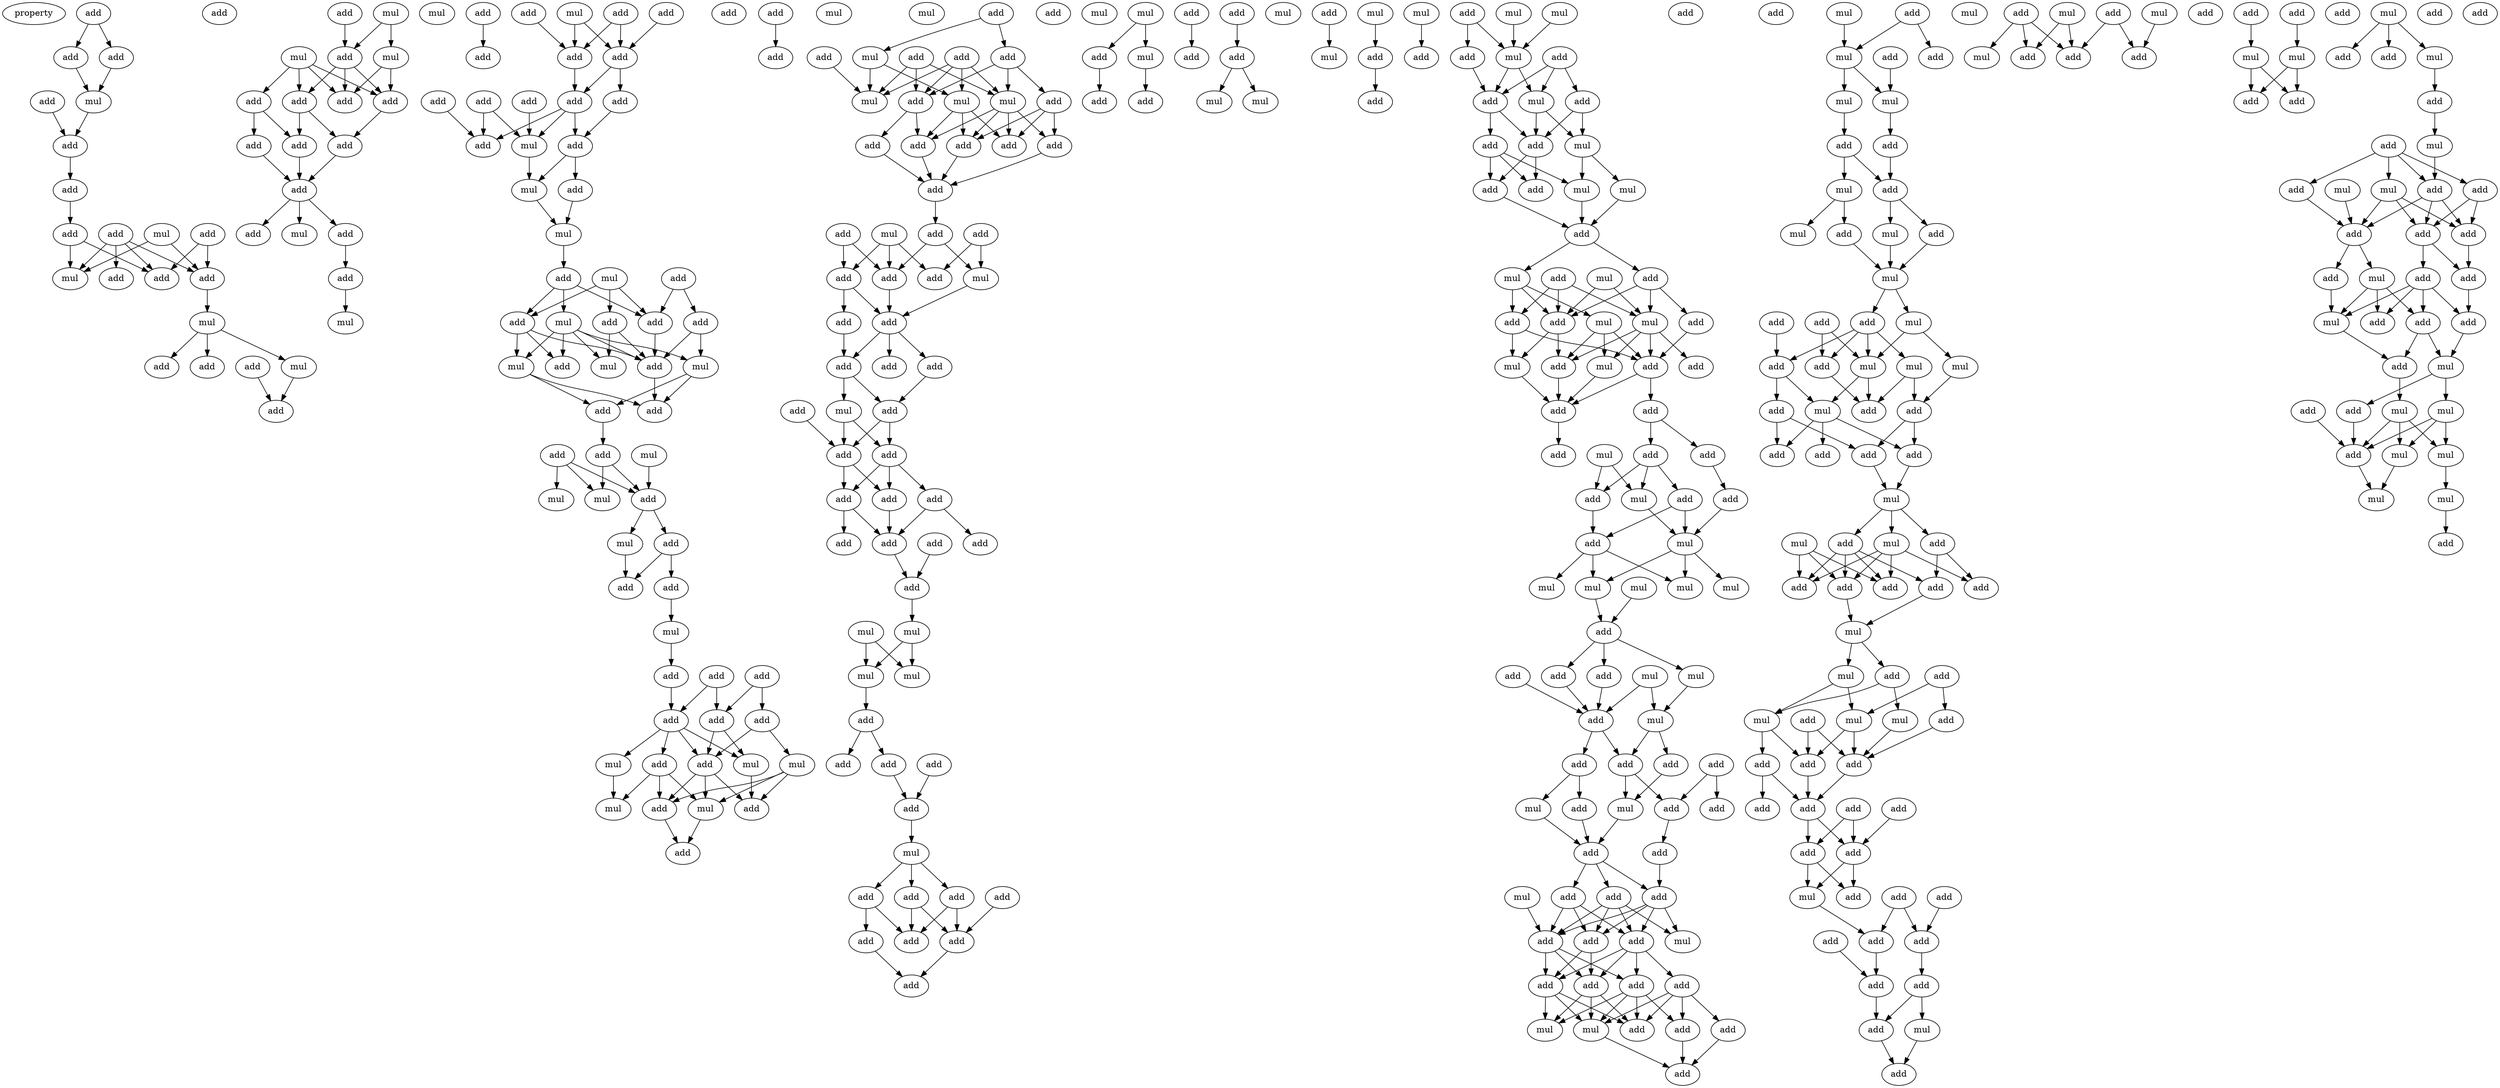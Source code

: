 digraph {
    node [fontcolor=black]
    property [mul=2,lf=1.1]
    0 [ label = add ];
    1 [ label = add ];
    2 [ label = add ];
    3 [ label = add ];
    4 [ label = mul ];
    5 [ label = add ];
    6 [ label = add ];
    7 [ label = add ];
    8 [ label = add ];
    9 [ label = mul ];
    10 [ label = add ];
    11 [ label = add ];
    12 [ label = mul ];
    13 [ label = add ];
    14 [ label = add ];
    15 [ label = mul ];
    16 [ label = add ];
    17 [ label = add ];
    18 [ label = add ];
    19 [ label = add ];
    20 [ label = mul ];
    21 [ label = add ];
    22 [ label = add ];
    23 [ label = mul ];
    24 [ label = mul ];
    25 [ label = mul ];
    26 [ label = add ];
    27 [ label = add ];
    28 [ label = add ];
    29 [ label = add ];
    30 [ label = add ];
    31 [ label = add ];
    32 [ label = add ];
    33 [ label = add ];
    34 [ label = add ];
    35 [ label = add ];
    36 [ label = mul ];
    37 [ label = mul ];
    38 [ label = add ];
    39 [ label = add ];
    40 [ label = add ];
    41 [ label = mul ];
    42 [ label = add ];
    43 [ label = add ];
    44 [ label = mul ];
    45 [ label = add ];
    46 [ label = add ];
    47 [ label = add ];
    48 [ label = add ];
    49 [ label = add ];
    50 [ label = add ];
    51 [ label = add ];
    52 [ label = add ];
    53 [ label = add ];
    54 [ label = add ];
    55 [ label = add ];
    56 [ label = add ];
    57 [ label = mul ];
    58 [ label = add ];
    59 [ label = add ];
    60 [ label = add ];
    61 [ label = mul ];
    62 [ label = mul ];
    63 [ label = mul ];
    64 [ label = add ];
    65 [ label = mul ];
    66 [ label = add ];
    67 [ label = mul ];
    68 [ label = add ];
    69 [ label = add ];
    70 [ label = add ];
    71 [ label = add ];
    72 [ label = add ];
    73 [ label = mul ];
    74 [ label = mul ];
    75 [ label = add ];
    76 [ label = mul ];
    77 [ label = add ];
    78 [ label = add ];
    79 [ label = mul ];
    80 [ label = add ];
    81 [ label = add ];
    82 [ label = mul ];
    83 [ label = mul ];
    84 [ label = add ];
    85 [ label = mul ];
    86 [ label = add ];
    87 [ label = mul ];
    88 [ label = add ];
    89 [ label = add ];
    90 [ label = mul ];
    91 [ label = add ];
    92 [ label = add ];
    93 [ label = add ];
    94 [ label = add ];
    95 [ label = add ];
    96 [ label = add ];
    97 [ label = add ];
    98 [ label = mul ];
    99 [ label = mul ];
    100 [ label = add ];
    101 [ label = mul ];
    102 [ label = mul ];
    103 [ label = add ];
    104 [ label = add ];
    105 [ label = mul ];
    106 [ label = add ];
    107 [ label = add ];
    108 [ label = add ];
    109 [ label = add ];
    110 [ label = add ];
    111 [ label = add ];
    112 [ label = mul ];
    113 [ label = mul ];
    114 [ label = add ];
    115 [ label = mul ];
    116 [ label = mul ];
    117 [ label = add ];
    118 [ label = add ];
    119 [ label = add ];
    120 [ label = add ];
    121 [ label = add ];
    122 [ label = add ];
    123 [ label = add ];
    124 [ label = mul ];
    125 [ label = add ];
    126 [ label = add ];
    127 [ label = add ];
    128 [ label = add ];
    129 [ label = mul ];
    130 [ label = add ];
    131 [ label = add ];
    132 [ label = add ];
    133 [ label = add ];
    134 [ label = add ];
    135 [ label = add ];
    136 [ label = add ];
    137 [ label = add ];
    138 [ label = add ];
    139 [ label = add ];
    140 [ label = mul ];
    141 [ label = add ];
    142 [ label = add ];
    143 [ label = add ];
    144 [ label = add ];
    145 [ label = add ];
    146 [ label = add ];
    147 [ label = add ];
    148 [ label = add ];
    149 [ label = add ];
    150 [ label = add ];
    151 [ label = mul ];
    152 [ label = mul ];
    153 [ label = mul ];
    154 [ label = mul ];
    155 [ label = mul ];
    156 [ label = add ];
    157 [ label = add ];
    158 [ label = add ];
    159 [ label = add ];
    160 [ label = add ];
    161 [ label = mul ];
    162 [ label = add ];
    163 [ label = add ];
    164 [ label = add ];
    165 [ label = add ];
    166 [ label = add ];
    167 [ label = add ];
    168 [ label = add ];
    169 [ label = add ];
    170 [ label = mul ];
    171 [ label = add ];
    172 [ label = add ];
    173 [ label = mul ];
    174 [ label = add ];
    175 [ label = add ];
    176 [ label = add ];
    177 [ label = add ];
    178 [ label = add ];
    179 [ label = mul ];
    180 [ label = mul ];
    181 [ label = mul ];
    182 [ label = add ];
    183 [ label = mul ];
    184 [ label = mul ];
    185 [ label = add ];
    186 [ label = add ];
    187 [ label = mul ];
    188 [ label = add ];
    189 [ label = mul ];
    190 [ label = mul ];
    191 [ label = add ];
    192 [ label = mul ];
    193 [ label = add ];
    194 [ label = add ];
    195 [ label = add ];
    196 [ label = add ];
    197 [ label = mul ];
    198 [ label = add ];
    199 [ label = mul ];
    200 [ label = add ];
    201 [ label = add ];
    202 [ label = mul ];
    203 [ label = add ];
    204 [ label = add ];
    205 [ label = mul ];
    206 [ label = add ];
    207 [ label = mul ];
    208 [ label = add ];
    209 [ label = add ];
    210 [ label = mul ];
    211 [ label = add ];
    212 [ label = add ];
    213 [ label = mul ];
    214 [ label = mul ];
    215 [ label = add ];
    216 [ label = add ];
    217 [ label = add ];
    218 [ label = mul ];
    219 [ label = add ];
    220 [ label = mul ];
    221 [ label = add ];
    222 [ label = add ];
    223 [ label = add ];
    224 [ label = add ];
    225 [ label = mul ];
    226 [ label = add ];
    227 [ label = add ];
    228 [ label = mul ];
    229 [ label = add ];
    230 [ label = add ];
    231 [ label = mul ];
    232 [ label = add ];
    233 [ label = mul ];
    234 [ label = mul ];
    235 [ label = mul ];
    236 [ label = mul ];
    237 [ label = mul ];
    238 [ label = add ];
    239 [ label = mul ];
    240 [ label = add ];
    241 [ label = add ];
    242 [ label = mul ];
    243 [ label = add ];
    244 [ label = mul ];
    245 [ label = add ];
    246 [ label = add ];
    247 [ label = add ];
    248 [ label = add ];
    249 [ label = add ];
    250 [ label = add ];
    251 [ label = add ];
    252 [ label = mul ];
    253 [ label = mul ];
    254 [ label = add ];
    255 [ label = add ];
    256 [ label = add ];
    257 [ label = mul ];
    258 [ label = add ];
    259 [ label = add ];
    260 [ label = add ];
    261 [ label = mul ];
    262 [ label = add ];
    263 [ label = add ];
    264 [ label = add ];
    265 [ label = add ];
    266 [ label = add ];
    267 [ label = add ];
    268 [ label = add ];
    269 [ label = add ];
    270 [ label = mul ];
    271 [ label = mul ];
    272 [ label = add ];
    273 [ label = add ];
    274 [ label = add ];
    275 [ label = add ];
    276 [ label = mul ];
    277 [ label = add ];
    278 [ label = mul ];
    279 [ label = add ];
    280 [ label = add ];
    281 [ label = mul ];
    282 [ label = mul ];
    283 [ label = add ];
    284 [ label = mul ];
    285 [ label = add ];
    286 [ label = add ];
    287 [ label = mul ];
    288 [ label = mul ];
    289 [ label = mul ];
    290 [ label = add ];
    291 [ label = add ];
    292 [ label = mul ];
    293 [ label = add ];
    294 [ label = add ];
    295 [ label = mul ];
    296 [ label = add ];
    297 [ label = mul ];
    298 [ label = add ];
    299 [ label = add ];
    300 [ label = mul ];
    301 [ label = mul ];
    302 [ label = mul ];
    303 [ label = add ];
    304 [ label = add ];
    305 [ label = add ];
    306 [ label = add ];
    307 [ label = add ];
    308 [ label = add ];
    309 [ label = add ];
    310 [ label = mul ];
    311 [ label = mul ];
    312 [ label = add ];
    313 [ label = mul ];
    314 [ label = add ];
    315 [ label = add ];
    316 [ label = add ];
    317 [ label = add ];
    318 [ label = add ];
    319 [ label = add ];
    320 [ label = mul ];
    321 [ label = mul ];
    322 [ label = add ];
    323 [ label = add ];
    324 [ label = mul ];
    325 [ label = mul ];
    326 [ label = mul ];
    327 [ label = add ];
    328 [ label = add ];
    329 [ label = add ];
    330 [ label = add ];
    331 [ label = add ];
    332 [ label = add ];
    333 [ label = add ];
    334 [ label = add ];
    335 [ label = add ];
    336 [ label = add ];
    337 [ label = add ];
    338 [ label = mul ];
    339 [ label = add ];
    340 [ label = add ];
    341 [ label = add ];
    342 [ label = add ];
    343 [ label = add ];
    344 [ label = add ];
    345 [ label = add ];
    346 [ label = add ];
    347 [ label = add ];
    348 [ label = mul ];
    349 [ label = add ];
    350 [ label = mul ];
    351 [ label = mul ];
    352 [ label = add ];
    353 [ label = add ];
    354 [ label = add ];
    355 [ label = mul ];
    356 [ label = add ];
    357 [ label = add ];
    358 [ label = add ];
    359 [ label = add ];
    360 [ label = add ];
    361 [ label = mul ];
    362 [ label = mul ];
    363 [ label = add ];
    364 [ label = add ];
    365 [ label = add ];
    366 [ label = mul ];
    367 [ label = add ];
    368 [ label = add ];
    369 [ label = add ];
    370 [ label = add ];
    371 [ label = mul ];
    372 [ label = add ];
    373 [ label = add ];
    374 [ label = mul ];
    375 [ label = add ];
    376 [ label = mul ];
    377 [ label = add ];
    378 [ label = add ];
    379 [ label = mul ];
    380 [ label = add ];
    381 [ label = add ];
    382 [ label = add ];
    383 [ label = add ];
    384 [ label = add ];
    385 [ label = mul ];
    386 [ label = add ];
    387 [ label = add ];
    388 [ label = mul ];
    389 [ label = add ];
    390 [ label = add ];
    391 [ label = mul ];
    392 [ label = add ];
    393 [ label = add ];
    394 [ label = mul ];
    395 [ label = add ];
    396 [ label = mul ];
    397 [ label = add ];
    398 [ label = mul ];
    399 [ label = mul ];
    400 [ label = mul ];
    401 [ label = mul ];
    402 [ label = add ];
    0 -> 1 [ name = 0 ];
    0 -> 2 [ name = 1 ];
    1 -> 4 [ name = 2 ];
    2 -> 4 [ name = 3 ];
    3 -> 5 [ name = 4 ];
    4 -> 5 [ name = 5 ];
    5 -> 6 [ name = 6 ];
    6 -> 7 [ name = 7 ];
    7 -> 12 [ name = 8 ];
    7 -> 13 [ name = 9 ];
    8 -> 11 [ name = 10 ];
    8 -> 12 [ name = 11 ];
    8 -> 13 [ name = 12 ];
    8 -> 14 [ name = 13 ];
    9 -> 12 [ name = 14 ];
    9 -> 14 [ name = 15 ];
    10 -> 13 [ name = 16 ];
    10 -> 14 [ name = 17 ];
    14 -> 15 [ name = 18 ];
    15 -> 17 [ name = 19 ];
    15 -> 19 [ name = 20 ];
    15 -> 20 [ name = 21 ];
    18 -> 21 [ name = 22 ];
    20 -> 21 [ name = 23 ];
    22 -> 26 [ name = 24 ];
    23 -> 24 [ name = 25 ];
    23 -> 26 [ name = 26 ];
    24 -> 27 [ name = 27 ];
    24 -> 30 [ name = 28 ];
    25 -> 27 [ name = 29 ];
    25 -> 28 [ name = 30 ];
    25 -> 29 [ name = 31 ];
    25 -> 30 [ name = 32 ];
    26 -> 27 [ name = 33 ];
    26 -> 29 [ name = 34 ];
    26 -> 30 [ name = 35 ];
    28 -> 31 [ name = 36 ];
    28 -> 32 [ name = 37 ];
    29 -> 31 [ name = 38 ];
    29 -> 33 [ name = 39 ];
    30 -> 33 [ name = 40 ];
    31 -> 34 [ name = 41 ];
    32 -> 34 [ name = 42 ];
    33 -> 34 [ name = 43 ];
    34 -> 35 [ name = 44 ];
    34 -> 36 [ name = 45 ];
    34 -> 38 [ name = 46 ];
    38 -> 39 [ name = 47 ];
    39 -> 41 [ name = 48 ];
    40 -> 42 [ name = 49 ];
    43 -> 48 [ name = 50 ];
    44 -> 48 [ name = 51 ];
    44 -> 49 [ name = 52 ];
    45 -> 49 [ name = 53 ];
    46 -> 48 [ name = 54 ];
    46 -> 49 [ name = 55 ];
    48 -> 52 [ name = 56 ];
    49 -> 51 [ name = 57 ];
    49 -> 52 [ name = 58 ];
    50 -> 55 [ name = 59 ];
    51 -> 56 [ name = 60 ];
    52 -> 55 [ name = 61 ];
    52 -> 56 [ name = 62 ];
    52 -> 57 [ name = 63 ];
    53 -> 55 [ name = 64 ];
    53 -> 57 [ name = 65 ];
    54 -> 57 [ name = 66 ];
    56 -> 60 [ name = 67 ];
    56 -> 61 [ name = 68 ];
    57 -> 61 [ name = 69 ];
    58 -> 59 [ name = 70 ];
    60 -> 62 [ name = 71 ];
    61 -> 62 [ name = 72 ];
    62 -> 64 [ name = 73 ];
    63 -> 69 [ name = 74 ];
    63 -> 70 [ name = 75 ];
    63 -> 71 [ name = 76 ];
    64 -> 67 [ name = 77 ];
    64 -> 69 [ name = 78 ];
    64 -> 70 [ name = 79 ];
    66 -> 68 [ name = 80 ];
    66 -> 70 [ name = 81 ];
    67 -> 72 [ name = 82 ];
    67 -> 73 [ name = 83 ];
    67 -> 74 [ name = 84 ];
    67 -> 75 [ name = 85 ];
    67 -> 76 [ name = 86 ];
    68 -> 72 [ name = 87 ];
    68 -> 74 [ name = 88 ];
    69 -> 72 [ name = 89 ];
    69 -> 75 [ name = 90 ];
    69 -> 76 [ name = 91 ];
    70 -> 72 [ name = 92 ];
    71 -> 72 [ name = 93 ];
    71 -> 73 [ name = 94 ];
    72 -> 77 [ name = 95 ];
    74 -> 77 [ name = 96 ];
    74 -> 78 [ name = 97 ];
    76 -> 77 [ name = 98 ];
    76 -> 78 [ name = 99 ];
    78 -> 80 [ name = 100 ];
    79 -> 84 [ name = 101 ];
    80 -> 82 [ name = 102 ];
    80 -> 84 [ name = 103 ];
    81 -> 82 [ name = 104 ];
    81 -> 83 [ name = 105 ];
    81 -> 84 [ name = 106 ];
    84 -> 86 [ name = 107 ];
    84 -> 87 [ name = 108 ];
    86 -> 88 [ name = 109 ];
    86 -> 89 [ name = 110 ];
    87 -> 88 [ name = 111 ];
    89 -> 90 [ name = 112 ];
    90 -> 92 [ name = 113 ];
    91 -> 95 [ name = 114 ];
    91 -> 96 [ name = 115 ];
    92 -> 95 [ name = 116 ];
    93 -> 94 [ name = 117 ];
    93 -> 96 [ name = 118 ];
    94 -> 98 [ name = 119 ];
    94 -> 100 [ name = 120 ];
    95 -> 97 [ name = 121 ];
    95 -> 99 [ name = 122 ];
    95 -> 100 [ name = 123 ];
    95 -> 101 [ name = 124 ];
    96 -> 100 [ name = 125 ];
    96 -> 101 [ name = 126 ];
    97 -> 102 [ name = 127 ];
    97 -> 104 [ name = 128 ];
    97 -> 105 [ name = 129 ];
    98 -> 102 [ name = 130 ];
    98 -> 103 [ name = 131 ];
    98 -> 104 [ name = 132 ];
    99 -> 105 [ name = 133 ];
    100 -> 102 [ name = 134 ];
    100 -> 103 [ name = 135 ];
    100 -> 104 [ name = 136 ];
    101 -> 103 [ name = 137 ];
    102 -> 106 [ name = 138 ];
    104 -> 106 [ name = 139 ];
    107 -> 108 [ name = 140 ];
    107 -> 112 [ name = 141 ];
    108 -> 114 [ name = 142 ];
    108 -> 116 [ name = 143 ];
    108 -> 117 [ name = 144 ];
    109 -> 113 [ name = 145 ];
    110 -> 113 [ name = 146 ];
    110 -> 116 [ name = 147 ];
    110 -> 117 [ name = 148 ];
    111 -> 113 [ name = 149 ];
    111 -> 115 [ name = 150 ];
    111 -> 116 [ name = 151 ];
    111 -> 117 [ name = 152 ];
    112 -> 113 [ name = 153 ];
    112 -> 115 [ name = 154 ];
    114 -> 118 [ name = 155 ];
    114 -> 119 [ name = 156 ];
    114 -> 120 [ name = 157 ];
    115 -> 118 [ name = 158 ];
    115 -> 120 [ name = 159 ];
    115 -> 122 [ name = 160 ];
    116 -> 118 [ name = 161 ];
    116 -> 119 [ name = 162 ];
    116 -> 120 [ name = 163 ];
    116 -> 122 [ name = 164 ];
    117 -> 121 [ name = 165 ];
    117 -> 122 [ name = 166 ];
    119 -> 123 [ name = 167 ];
    120 -> 123 [ name = 168 ];
    121 -> 123 [ name = 169 ];
    122 -> 123 [ name = 170 ];
    123 -> 127 [ name = 171 ];
    124 -> 128 [ name = 172 ];
    124 -> 130 [ name = 173 ];
    124 -> 131 [ name = 174 ];
    125 -> 128 [ name = 175 ];
    125 -> 131 [ name = 176 ];
    126 -> 129 [ name = 177 ];
    126 -> 130 [ name = 178 ];
    127 -> 128 [ name = 179 ];
    127 -> 129 [ name = 180 ];
    128 -> 133 [ name = 181 ];
    129 -> 133 [ name = 182 ];
    131 -> 132 [ name = 183 ];
    131 -> 133 [ name = 184 ];
    132 -> 135 [ name = 185 ];
    133 -> 135 [ name = 186 ];
    133 -> 136 [ name = 187 ];
    133 -> 137 [ name = 188 ];
    135 -> 139 [ name = 189 ];
    135 -> 140 [ name = 190 ];
    136 -> 139 [ name = 191 ];
    138 -> 141 [ name = 192 ];
    139 -> 141 [ name = 193 ];
    139 -> 142 [ name = 194 ];
    140 -> 141 [ name = 195 ];
    140 -> 142 [ name = 196 ];
    141 -> 144 [ name = 197 ];
    141 -> 145 [ name = 198 ];
    142 -> 143 [ name = 199 ];
    142 -> 144 [ name = 200 ];
    142 -> 145 [ name = 201 ];
    143 -> 147 [ name = 202 ];
    143 -> 149 [ name = 203 ];
    144 -> 146 [ name = 204 ];
    144 -> 147 [ name = 205 ];
    145 -> 147 [ name = 206 ];
    147 -> 150 [ name = 207 ];
    148 -> 150 [ name = 208 ];
    150 -> 153 [ name = 209 ];
    151 -> 154 [ name = 210 ];
    151 -> 155 [ name = 211 ];
    153 -> 154 [ name = 212 ];
    153 -> 155 [ name = 213 ];
    154 -> 156 [ name = 214 ];
    156 -> 157 [ name = 215 ];
    156 -> 158 [ name = 216 ];
    158 -> 160 [ name = 217 ];
    159 -> 160 [ name = 218 ];
    160 -> 161 [ name = 219 ];
    161 -> 163 [ name = 220 ];
    161 -> 164 [ name = 221 ];
    161 -> 165 [ name = 222 ];
    162 -> 168 [ name = 223 ];
    163 -> 166 [ name = 224 ];
    163 -> 167 [ name = 225 ];
    164 -> 167 [ name = 226 ];
    164 -> 168 [ name = 227 ];
    165 -> 167 [ name = 228 ];
    165 -> 168 [ name = 229 ];
    166 -> 169 [ name = 230 ];
    168 -> 169 [ name = 231 ];
    170 -> 171 [ name = 232 ];
    170 -> 173 [ name = 233 ];
    171 -> 174 [ name = 234 ];
    172 -> 176 [ name = 235 ];
    173 -> 175 [ name = 236 ];
    177 -> 178 [ name = 237 ];
    178 -> 180 [ name = 238 ];
    178 -> 181 [ name = 239 ];
    182 -> 183 [ name = 240 ];
    184 -> 185 [ name = 241 ];
    185 -> 186 [ name = 242 ];
    187 -> 188 [ name = 243 ];
    189 -> 192 [ name = 244 ];
    190 -> 192 [ name = 245 ];
    191 -> 192 [ name = 246 ];
    191 -> 194 [ name = 247 ];
    192 -> 195 [ name = 248 ];
    192 -> 197 [ name = 249 ];
    193 -> 195 [ name = 250 ];
    193 -> 196 [ name = 251 ];
    193 -> 197 [ name = 252 ];
    194 -> 195 [ name = 253 ];
    195 -> 198 [ name = 254 ];
    195 -> 200 [ name = 255 ];
    196 -> 198 [ name = 256 ];
    196 -> 199 [ name = 257 ];
    197 -> 198 [ name = 258 ];
    197 -> 199 [ name = 259 ];
    198 -> 201 [ name = 260 ];
    198 -> 203 [ name = 261 ];
    199 -> 202 [ name = 262 ];
    199 -> 205 [ name = 263 ];
    200 -> 201 [ name = 264 ];
    200 -> 203 [ name = 265 ];
    200 -> 205 [ name = 266 ];
    201 -> 206 [ name = 267 ];
    202 -> 206 [ name = 268 ];
    205 -> 206 [ name = 269 ];
    206 -> 207 [ name = 270 ];
    206 -> 208 [ name = 271 ];
    207 -> 211 [ name = 272 ];
    207 -> 213 [ name = 273 ];
    207 -> 215 [ name = 274 ];
    208 -> 212 [ name = 275 ];
    208 -> 214 [ name = 276 ];
    208 -> 215 [ name = 277 ];
    209 -> 211 [ name = 278 ];
    209 -> 214 [ name = 279 ];
    209 -> 215 [ name = 280 ];
    210 -> 214 [ name = 281 ];
    210 -> 215 [ name = 282 ];
    211 -> 217 [ name = 283 ];
    211 -> 220 [ name = 284 ];
    212 -> 217 [ name = 285 ];
    213 -> 216 [ name = 286 ];
    213 -> 217 [ name = 287 ];
    213 -> 218 [ name = 288 ];
    214 -> 216 [ name = 289 ];
    214 -> 217 [ name = 290 ];
    214 -> 218 [ name = 291 ];
    214 -> 219 [ name = 292 ];
    215 -> 216 [ name = 293 ];
    215 -> 220 [ name = 294 ];
    216 -> 221 [ name = 295 ];
    217 -> 221 [ name = 296 ];
    217 -> 222 [ name = 297 ];
    218 -> 221 [ name = 298 ];
    220 -> 221 [ name = 299 ];
    221 -> 224 [ name = 300 ];
    222 -> 223 [ name = 301 ];
    222 -> 226 [ name = 302 ];
    223 -> 227 [ name = 303 ];
    223 -> 228 [ name = 304 ];
    223 -> 230 [ name = 305 ];
    225 -> 227 [ name = 306 ];
    225 -> 228 [ name = 307 ];
    226 -> 229 [ name = 308 ];
    227 -> 232 [ name = 309 ];
    228 -> 231 [ name = 310 ];
    229 -> 231 [ name = 311 ];
    230 -> 231 [ name = 312 ];
    230 -> 232 [ name = 313 ];
    231 -> 233 [ name = 314 ];
    231 -> 234 [ name = 315 ];
    231 -> 237 [ name = 316 ];
    232 -> 233 [ name = 317 ];
    232 -> 236 [ name = 318 ];
    232 -> 237 [ name = 319 ];
    233 -> 238 [ name = 320 ];
    235 -> 238 [ name = 321 ];
    238 -> 240 [ name = 322 ];
    238 -> 242 [ name = 323 ];
    238 -> 243 [ name = 324 ];
    239 -> 244 [ name = 325 ];
    239 -> 245 [ name = 326 ];
    240 -> 245 [ name = 327 ];
    241 -> 245 [ name = 328 ];
    242 -> 244 [ name = 329 ];
    243 -> 245 [ name = 330 ];
    244 -> 246 [ name = 331 ];
    244 -> 248 [ name = 332 ];
    245 -> 246 [ name = 333 ];
    245 -> 249 [ name = 334 ];
    246 -> 250 [ name = 335 ];
    246 -> 252 [ name = 336 ];
    247 -> 250 [ name = 337 ];
    247 -> 251 [ name = 338 ];
    248 -> 252 [ name = 339 ];
    249 -> 253 [ name = 340 ];
    249 -> 254 [ name = 341 ];
    250 -> 256 [ name = 342 ];
    252 -> 255 [ name = 343 ];
    253 -> 255 [ name = 344 ];
    254 -> 255 [ name = 345 ];
    255 -> 258 [ name = 346 ];
    255 -> 259 [ name = 347 ];
    255 -> 260 [ name = 348 ];
    256 -> 260 [ name = 349 ];
    257 -> 262 [ name = 350 ];
    258 -> 261 [ name = 351 ];
    258 -> 262 [ name = 352 ];
    258 -> 263 [ name = 353 ];
    258 -> 264 [ name = 354 ];
    259 -> 262 [ name = 355 ];
    259 -> 263 [ name = 356 ];
    259 -> 264 [ name = 357 ];
    260 -> 261 [ name = 358 ];
    260 -> 262 [ name = 359 ];
    260 -> 263 [ name = 360 ];
    260 -> 264 [ name = 361 ];
    262 -> 266 [ name = 362 ];
    262 -> 267 [ name = 363 ];
    262 -> 268 [ name = 364 ];
    263 -> 266 [ name = 365 ];
    263 -> 267 [ name = 366 ];
    264 -> 265 [ name = 367 ];
    264 -> 266 [ name = 368 ];
    264 -> 267 [ name = 369 ];
    264 -> 268 [ name = 370 ];
    265 -> 269 [ name = 371 ];
    265 -> 270 [ name = 372 ];
    265 -> 272 [ name = 373 ];
    265 -> 273 [ name = 374 ];
    266 -> 270 [ name = 375 ];
    266 -> 271 [ name = 376 ];
    266 -> 273 [ name = 377 ];
    267 -> 270 [ name = 378 ];
    267 -> 271 [ name = 379 ];
    267 -> 273 [ name = 380 ];
    268 -> 269 [ name = 381 ];
    268 -> 270 [ name = 382 ];
    268 -> 271 [ name = 383 ];
    268 -> 273 [ name = 384 ];
    269 -> 274 [ name = 385 ];
    270 -> 274 [ name = 386 ];
    272 -> 274 [ name = 387 ];
    276 -> 278 [ name = 388 ];
    277 -> 278 [ name = 389 ];
    277 -> 279 [ name = 390 ];
    278 -> 281 [ name = 391 ];
    278 -> 282 [ name = 392 ];
    280 -> 282 [ name = 393 ];
    281 -> 285 [ name = 394 ];
    282 -> 283 [ name = 395 ];
    283 -> 286 [ name = 396 ];
    285 -> 286 [ name = 397 ];
    285 -> 287 [ name = 398 ];
    286 -> 289 [ name = 399 ];
    286 -> 290 [ name = 400 ];
    287 -> 288 [ name = 401 ];
    287 -> 291 [ name = 402 ];
    289 -> 292 [ name = 403 ];
    290 -> 292 [ name = 404 ];
    291 -> 292 [ name = 405 ];
    292 -> 294 [ name = 406 ];
    292 -> 295 [ name = 407 ];
    293 -> 298 [ name = 408 ];
    294 -> 298 [ name = 409 ];
    294 -> 299 [ name = 410 ];
    294 -> 300 [ name = 411 ];
    294 -> 301 [ name = 412 ];
    295 -> 297 [ name = 413 ];
    295 -> 301 [ name = 414 ];
    296 -> 299 [ name = 415 ];
    296 -> 301 [ name = 416 ];
    297 -> 303 [ name = 417 ];
    298 -> 302 [ name = 418 ];
    298 -> 304 [ name = 419 ];
    299 -> 305 [ name = 420 ];
    300 -> 303 [ name = 421 ];
    300 -> 305 [ name = 422 ];
    301 -> 302 [ name = 423 ];
    301 -> 305 [ name = 424 ];
    302 -> 306 [ name = 425 ];
    302 -> 308 [ name = 426 ];
    302 -> 309 [ name = 427 ];
    303 -> 307 [ name = 428 ];
    303 -> 309 [ name = 429 ];
    304 -> 306 [ name = 430 ];
    304 -> 307 [ name = 431 ];
    307 -> 310 [ name = 432 ];
    309 -> 310 [ name = 433 ];
    310 -> 311 [ name = 434 ];
    310 -> 312 [ name = 435 ];
    310 -> 314 [ name = 436 ];
    311 -> 315 [ name = 437 ];
    311 -> 316 [ name = 438 ];
    311 -> 317 [ name = 439 ];
    311 -> 318 [ name = 440 ];
    312 -> 315 [ name = 441 ];
    312 -> 316 [ name = 442 ];
    312 -> 318 [ name = 443 ];
    312 -> 319 [ name = 444 ];
    313 -> 315 [ name = 445 ];
    313 -> 316 [ name = 446 ];
    313 -> 318 [ name = 447 ];
    314 -> 317 [ name = 448 ];
    314 -> 319 [ name = 449 ];
    316 -> 320 [ name = 450 ];
    319 -> 320 [ name = 451 ];
    320 -> 321 [ name = 452 ];
    320 -> 323 [ name = 453 ];
    321 -> 325 [ name = 454 ];
    321 -> 326 [ name = 455 ];
    322 -> 325 [ name = 456 ];
    322 -> 327 [ name = 457 ];
    323 -> 324 [ name = 458 ];
    323 -> 326 [ name = 459 ];
    324 -> 330 [ name = 460 ];
    325 -> 329 [ name = 461 ];
    325 -> 330 [ name = 462 ];
    326 -> 329 [ name = 463 ];
    326 -> 331 [ name = 464 ];
    327 -> 330 [ name = 465 ];
    328 -> 329 [ name = 466 ];
    328 -> 330 [ name = 467 ];
    329 -> 335 [ name = 468 ];
    330 -> 335 [ name = 469 ];
    331 -> 332 [ name = 470 ];
    331 -> 335 [ name = 471 ];
    333 -> 336 [ name = 472 ];
    333 -> 337 [ name = 473 ];
    334 -> 337 [ name = 474 ];
    335 -> 336 [ name = 475 ];
    335 -> 337 [ name = 476 ];
    336 -> 338 [ name = 477 ];
    336 -> 339 [ name = 478 ];
    337 -> 338 [ name = 479 ];
    337 -> 339 [ name = 480 ];
    338 -> 343 [ name = 481 ];
    340 -> 343 [ name = 482 ];
    340 -> 344 [ name = 483 ];
    341 -> 344 [ name = 484 ];
    342 -> 346 [ name = 485 ];
    343 -> 346 [ name = 486 ];
    344 -> 345 [ name = 487 ];
    345 -> 347 [ name = 488 ];
    345 -> 348 [ name = 489 ];
    346 -> 347 [ name = 490 ];
    347 -> 349 [ name = 491 ];
    348 -> 349 [ name = 492 ];
    350 -> 354 [ name = 493 ];
    350 -> 356 [ name = 494 ];
    351 -> 357 [ name = 495 ];
    352 -> 354 [ name = 496 ];
    352 -> 355 [ name = 497 ];
    352 -> 356 [ name = 498 ];
    353 -> 354 [ name = 499 ];
    353 -> 357 [ name = 500 ];
    359 -> 361 [ name = 501 ];
    360 -> 362 [ name = 502 ];
    361 -> 363 [ name = 503 ];
    361 -> 364 [ name = 504 ];
    362 -> 363 [ name = 505 ];
    362 -> 364 [ name = 506 ];
    366 -> 367 [ name = 507 ];
    366 -> 368 [ name = 508 ];
    366 -> 371 [ name = 509 ];
    371 -> 372 [ name = 510 ];
    372 -> 374 [ name = 511 ];
    373 -> 375 [ name = 512 ];
    373 -> 377 [ name = 513 ];
    373 -> 378 [ name = 514 ];
    373 -> 379 [ name = 515 ];
    374 -> 375 [ name = 516 ];
    375 -> 380 [ name = 517 ];
    375 -> 381 [ name = 518 ];
    375 -> 382 [ name = 519 ];
    376 -> 380 [ name = 520 ];
    377 -> 380 [ name = 521 ];
    378 -> 381 [ name = 522 ];
    378 -> 382 [ name = 523 ];
    379 -> 380 [ name = 524 ];
    379 -> 381 [ name = 525 ];
    379 -> 382 [ name = 526 ];
    380 -> 383 [ name = 527 ];
    380 -> 385 [ name = 528 ];
    381 -> 384 [ name = 529 ];
    381 -> 386 [ name = 530 ];
    382 -> 386 [ name = 531 ];
    383 -> 388 [ name = 532 ];
    384 -> 387 [ name = 533 ];
    384 -> 388 [ name = 534 ];
    384 -> 389 [ name = 535 ];
    384 -> 390 [ name = 536 ];
    385 -> 388 [ name = 537 ];
    385 -> 389 [ name = 538 ];
    385 -> 390 [ name = 539 ];
    386 -> 387 [ name = 540 ];
    387 -> 391 [ name = 541 ];
    388 -> 392 [ name = 542 ];
    389 -> 391 [ name = 543 ];
    389 -> 392 [ name = 544 ];
    391 -> 395 [ name = 545 ];
    391 -> 396 [ name = 546 ];
    392 -> 394 [ name = 547 ];
    393 -> 397 [ name = 548 ];
    394 -> 397 [ name = 549 ];
    394 -> 398 [ name = 550 ];
    394 -> 399 [ name = 551 ];
    395 -> 397 [ name = 552 ];
    396 -> 397 [ name = 553 ];
    396 -> 398 [ name = 554 ];
    396 -> 399 [ name = 555 ];
    397 -> 400 [ name = 556 ];
    398 -> 401 [ name = 557 ];
    399 -> 400 [ name = 558 ];
    401 -> 402 [ name = 559 ];
}
